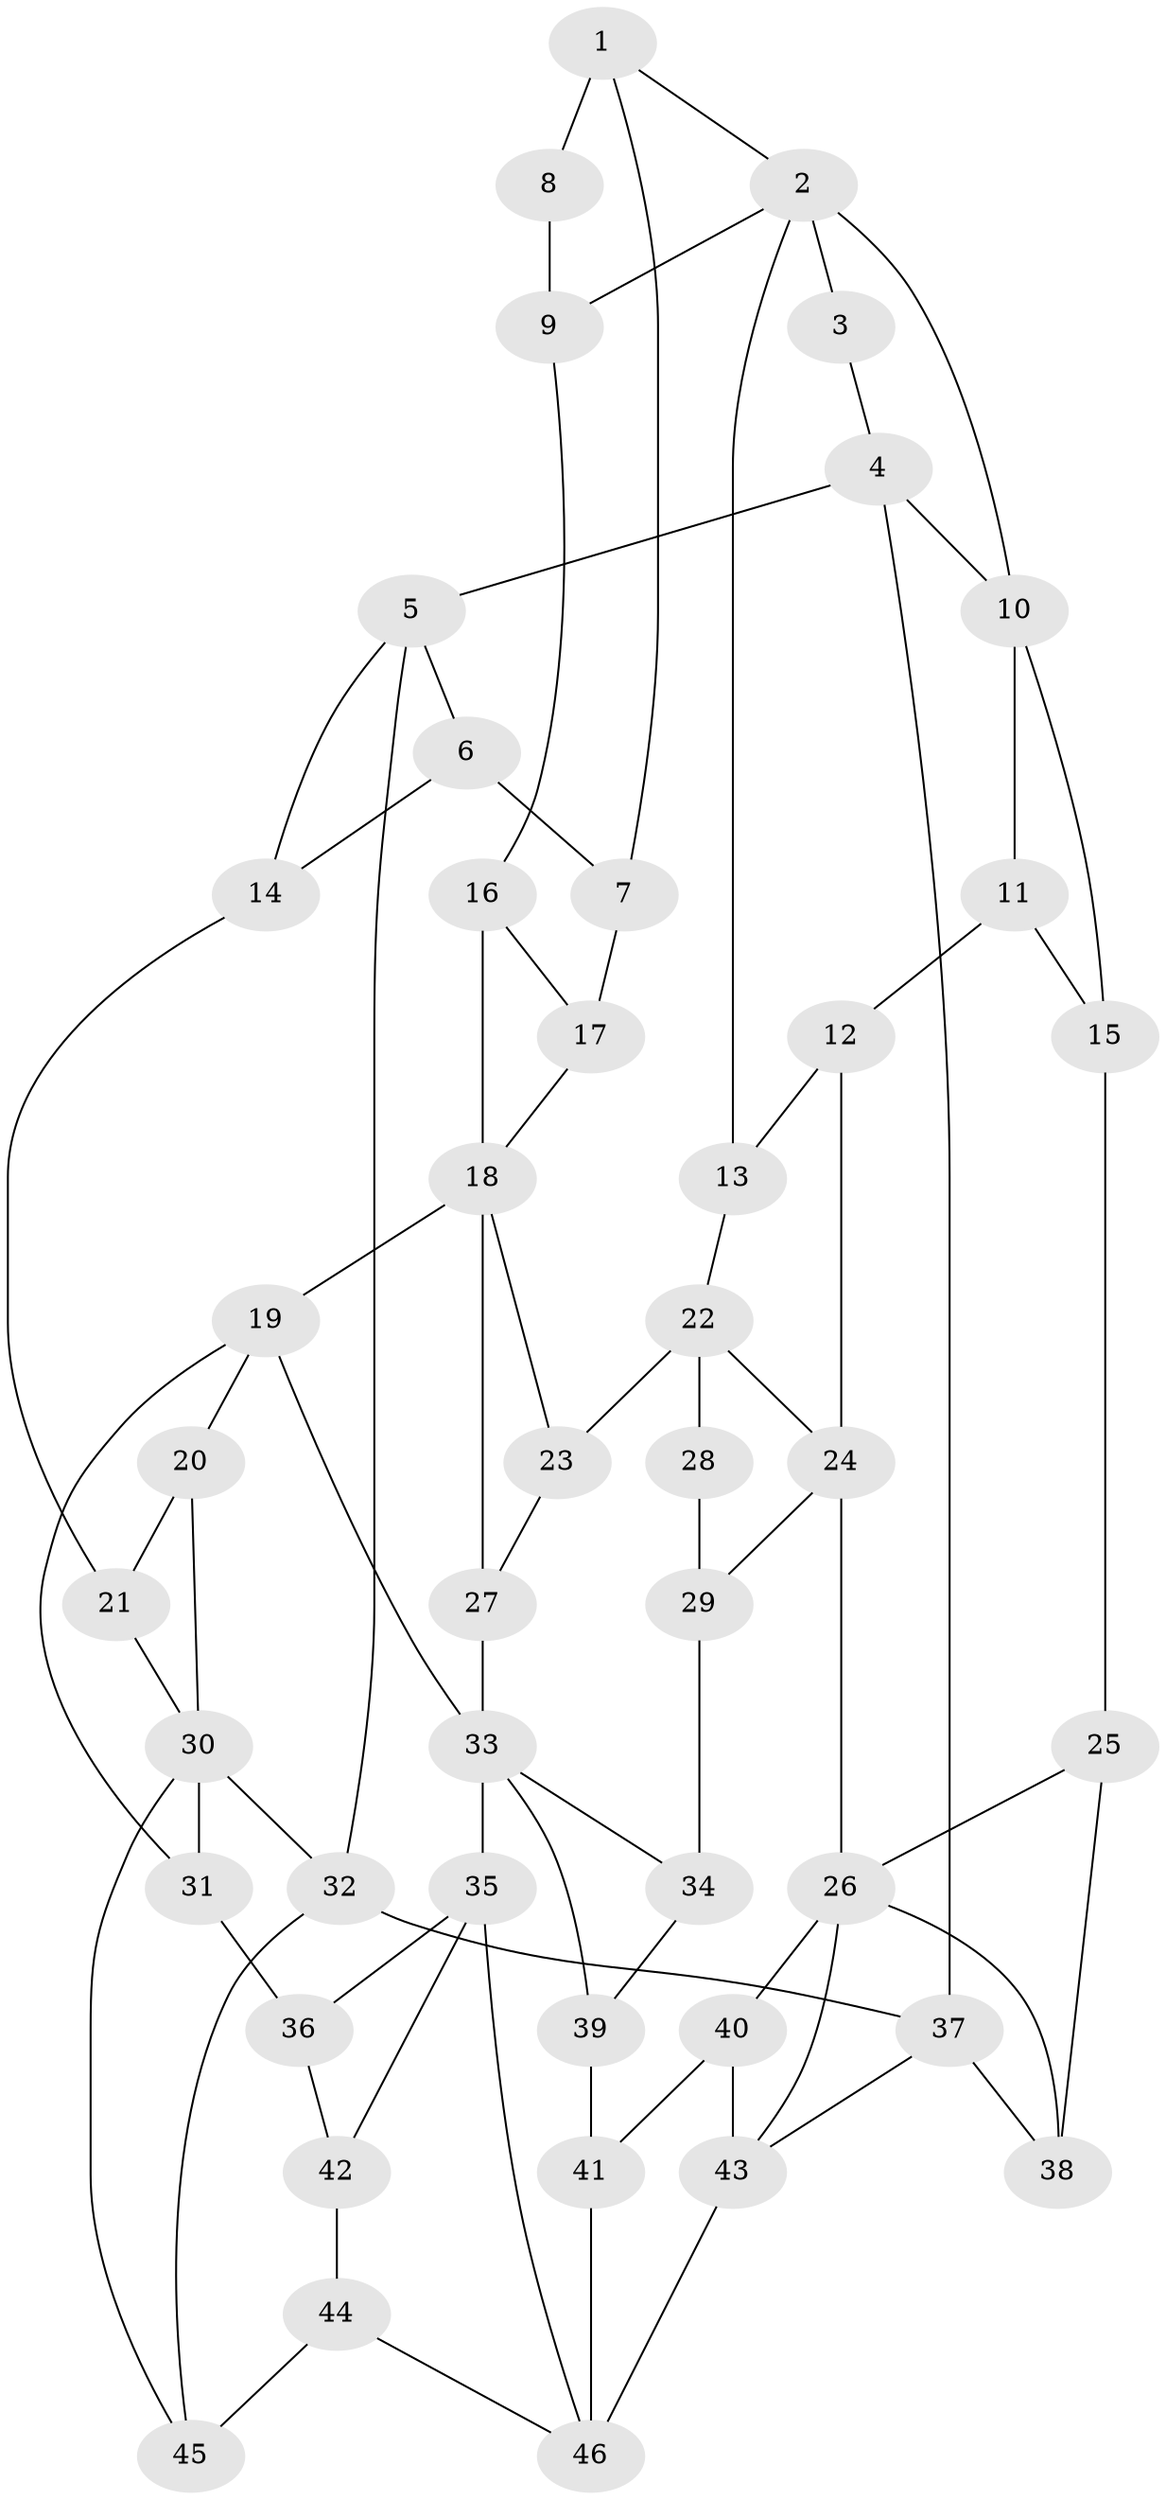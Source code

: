 // original degree distribution, {3: 0.021739130434782608, 4: 0.2391304347826087, 6: 0.21739130434782608, 5: 0.5217391304347826}
// Generated by graph-tools (version 1.1) at 2025/38/03/09/25 02:38:29]
// undirected, 46 vertices, 78 edges
graph export_dot {
graph [start="1"]
  node [color=gray90,style=filled];
  1;
  2;
  3;
  4;
  5;
  6;
  7;
  8;
  9;
  10;
  11;
  12;
  13;
  14;
  15;
  16;
  17;
  18;
  19;
  20;
  21;
  22;
  23;
  24;
  25;
  26;
  27;
  28;
  29;
  30;
  31;
  32;
  33;
  34;
  35;
  36;
  37;
  38;
  39;
  40;
  41;
  42;
  43;
  44;
  45;
  46;
  1 -- 2 [weight=1.0];
  1 -- 7 [weight=1.0];
  1 -- 8 [weight=2.0];
  2 -- 3 [weight=2.0];
  2 -- 9 [weight=1.0];
  2 -- 10 [weight=1.0];
  2 -- 13 [weight=1.0];
  3 -- 4 [weight=1.0];
  4 -- 5 [weight=1.0];
  4 -- 10 [weight=1.0];
  4 -- 37 [weight=1.0];
  5 -- 6 [weight=1.0];
  5 -- 14 [weight=1.0];
  5 -- 32 [weight=1.0];
  6 -- 7 [weight=1.0];
  6 -- 14 [weight=3.0];
  7 -- 17 [weight=1.0];
  8 -- 9 [weight=1.0];
  9 -- 16 [weight=1.0];
  10 -- 11 [weight=1.0];
  10 -- 15 [weight=1.0];
  11 -- 12 [weight=1.0];
  11 -- 15 [weight=1.0];
  12 -- 13 [weight=1.0];
  12 -- 24 [weight=1.0];
  13 -- 22 [weight=1.0];
  14 -- 21 [weight=2.0];
  15 -- 25 [weight=1.0];
  16 -- 17 [weight=1.0];
  16 -- 18 [weight=1.0];
  17 -- 18 [weight=1.0];
  18 -- 19 [weight=2.0];
  18 -- 23 [weight=1.0];
  18 -- 27 [weight=1.0];
  19 -- 20 [weight=1.0];
  19 -- 31 [weight=1.0];
  19 -- 33 [weight=1.0];
  20 -- 21 [weight=1.0];
  20 -- 30 [weight=1.0];
  21 -- 30 [weight=1.0];
  22 -- 23 [weight=2.0];
  22 -- 24 [weight=1.0];
  22 -- 28 [weight=2.0];
  23 -- 27 [weight=1.0];
  24 -- 26 [weight=2.0];
  24 -- 29 [weight=1.0];
  25 -- 26 [weight=1.0];
  25 -- 38 [weight=1.0];
  26 -- 38 [weight=1.0];
  26 -- 40 [weight=1.0];
  26 -- 43 [weight=1.0];
  27 -- 33 [weight=1.0];
  28 -- 29 [weight=1.0];
  29 -- 34 [weight=1.0];
  30 -- 31 [weight=2.0];
  30 -- 32 [weight=1.0];
  30 -- 45 [weight=1.0];
  31 -- 36 [weight=2.0];
  32 -- 37 [weight=1.0];
  32 -- 45 [weight=1.0];
  33 -- 34 [weight=1.0];
  33 -- 35 [weight=2.0];
  33 -- 39 [weight=1.0];
  34 -- 39 [weight=1.0];
  35 -- 36 [weight=1.0];
  35 -- 42 [weight=1.0];
  35 -- 46 [weight=1.0];
  36 -- 42 [weight=1.0];
  37 -- 38 [weight=1.0];
  37 -- 43 [weight=1.0];
  39 -- 41 [weight=1.0];
  40 -- 41 [weight=1.0];
  40 -- 43 [weight=2.0];
  41 -- 46 [weight=1.0];
  42 -- 44 [weight=1.0];
  43 -- 46 [weight=2.0];
  44 -- 45 [weight=1.0];
  44 -- 46 [weight=1.0];
}
